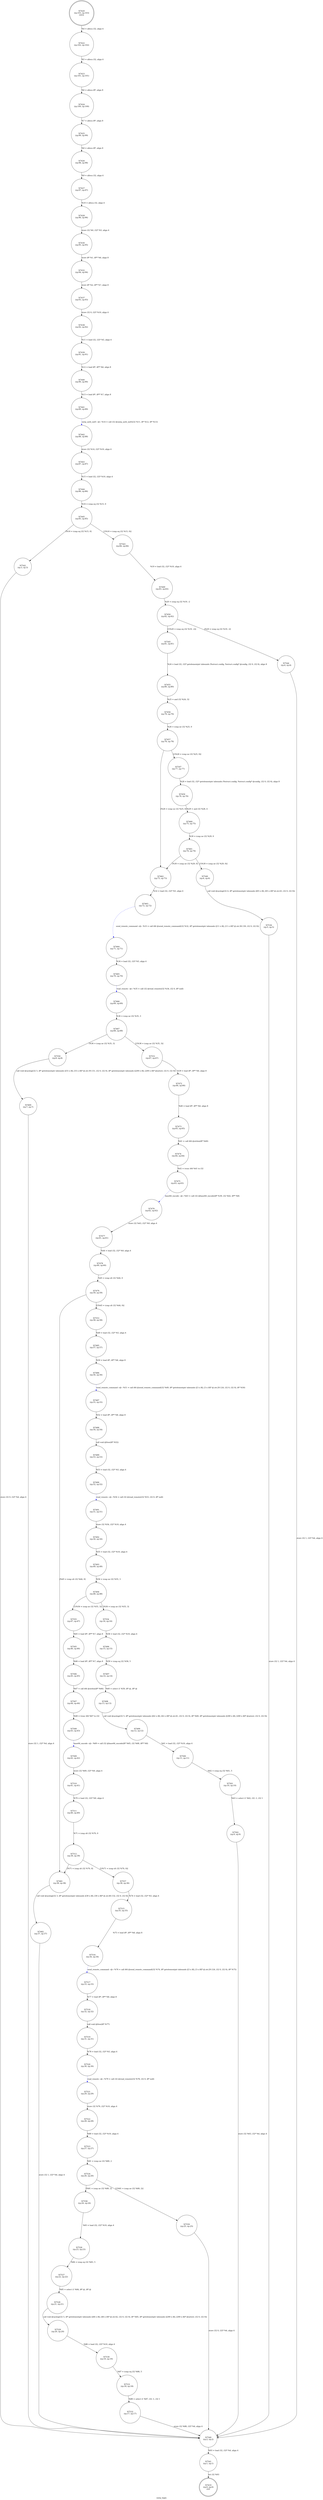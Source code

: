 digraph smtp_login {
label="smtp_login"
7419 [label="N7419\n(rp:0, ep:0)\nexit", shape="doublecircle"]
7420 [label="N7420\n(rp:103, ep:103)\nentry", shape="doublecircle"]
7420 -> 7422 [label="%4 = alloca i32, align 4"]
7422 [label="N7422\n(rp:102, ep:102)", shape="circle"]
7422 -> 7423 [label="%5 = alloca i32, align 4"]
7423 [label="N7423\n(rp:101, ep:101)", shape="circle"]
7423 -> 7424 [label="%6 = alloca i8*, align 8"]
7424 [label="N7424\n(rp:100, ep:100)", shape="circle"]
7424 -> 7425 [label="%7 = alloca i8*, align 8"]
7425 [label="N7425\n(rp:99, ep:99)", shape="circle"]
7425 -> 7426 [label="%8 = alloca i8*, align 8"]
7426 [label="N7426\n(rp:98, ep:98)", shape="circle"]
7426 -> 7427 [label="%9 = alloca i32, align 4"]
7427 [label="N7427\n(rp:97, ep:97)", shape="circle"]
7427 -> 7428 [label="%10 = alloca i32, align 4"]
7428 [label="N7428\n(rp:96, ep:96)", shape="circle"]
7428 -> 7430 [label="store i32 %0, i32* %5, align 4"]
7430 [label="N7430\n(rp:95, ep:95)", shape="circle"]
7430 -> 7432 [label="store i8* %1, i8** %6, align 8"]
7432 [label="N7432\n(rp:94, ep:94)", shape="circle"]
7432 -> 7437 [label="store i8* %2, i8** %7, align 8"]
7437 [label="N7437\n(rp:93, ep:93)", shape="circle"]
7437 -> 7438 [label="store i32 0, i32* %10, align 4"]
7438 [label="N7438\n(rp:92, ep:92)", shape="circle"]
7438 -> 7439 [label="%11 = load i32, i32* %5, align 4"]
7439 [label="N7439\n(rp:91, ep:91)", shape="circle"]
7439 -> 7440 [label="%12 = load i8*, i8** %6, align 8"]
7440 [label="N7440\n(rp:90, ep:90)", shape="circle"]
7440 -> 7441 [label="%13 = load i8*, i8** %7, align 8"]
7441 [label="N7441\n(rp:89, ep:89)", shape="circle"]
7441 -> 7442 [label="smtp_auth_md5 --@-- %14 = call i32 @smtp_auth_md5(i32 %11, i8* %12, i8* %13)", style="dashed", color="blue"]
7442 [label="N7442\n(rp:88, ep:88)", shape="circle"]
7442 -> 7443 [label="store i32 %14, i32* %10, align 4"]
7443 [label="N7443\n(rp:87, ep:87)", shape="circle"]
7443 -> 7444 [label="%15 = load i32, i32* %10, align 4"]
7444 [label="N7444\n(rp:86, ep:86)", shape="circle"]
7444 -> 7445 [label="%16 = icmp eq i32 %15, 0"]
7445 [label="N7445\n(rp:85, ep:85)", shape="circle"]
7445 -> 7542 [label="[%16 = icmp eq i32 %15, 0]"]
7445 -> 7543 [label="[!(%16 = icmp eq i32 %15, 0)]"]
7449 [label="N7449\n(rp:83, ep:83)", shape="circle"]
7449 -> 7450 [label="%20 = icmp eq i32 %19, -2"]
7450 [label="N7450\n(rp:82, ep:82)", shape="circle"]
7450 -> 7544 [label="[%20 = icmp eq i32 %19, -2]"]
7450 -> 7545 [label="[!(%20 = icmp eq i32 %19, -2)]"]
7455 [label="N7455\n(rp:80, ep:80)", shape="circle"]
7455 -> 7456 [label="%25 = and i32 %24, 32"]
7456 [label="N7456\n(rp:79, ep:79)", shape="circle"]
7456 -> 7457 [label="%26 = icmp ne i32 %25, 0"]
7457 [label="N7457\n(rp:78, ep:78)", shape="circle"]
7457 -> 7547 [label="[!(%26 = icmp ne i32 %25, 0)]"]
7457 -> 7462 [label="[%26 = icmp ne i32 %25, 0]"]
7459 [label="N7459\n(rp:76, ep:76)", shape="circle"]
7459 -> 7460 [label="%29 = and i32 %28, 4"]
7460 [label="N7460\n(rp:75, ep:75)", shape="circle"]
7460 -> 7461 [label="%30 = icmp ne i32 %29, 0"]
7461 [label="N7461\n(rp:74, ep:74)", shape="circle"]
7461 -> 7549 [label="[!(%30 = icmp ne i32 %29, 0)]"]
7461 -> 7462 [label="[%30 = icmp ne i32 %29, 0]"]
7462 [label="N7462\n(rp:73, ep:73)", shape="circle"]
7462 -> 7463 [label="%32 = load i32, i32* %5, align 4"]
7463 [label="N7463\n(rp:72, ep:72)", shape="circle"]
7463 -> 7464 [label="send_remote_command --@-- %33 = call i64 @send_remote_command(i32 %32, i8* getelementptr inbounds ([11 x i8], [11 x i8]* @.str.38.130, i32 0, i32 0))", style="dashed", color="blue"]
7464 [label="N7464\n(rp:71, ep:71)", shape="circle"]
7464 -> 7465 [label="%34 = load i32, i32* %5, align 4"]
7465 [label="N7465\n(rp:70, ep:70)", shape="circle"]
7465 -> 7466 [label="read_remote --@-- %35 = call i32 @read_remote(i32 %34, i32 0, i8* null)", style="dashed", color="blue"]
7466 [label="N7466\n(rp:69, ep:69)", shape="circle"]
7466 -> 7467 [label="%36 = icmp ne i32 %35, 3"]
7467 [label="N7467\n(rp:68, ep:68)", shape="circle"]
7467 -> 7550 [label="[%36 = icmp ne i32 %35, 3]"]
7467 -> 7551 [label="[!(%36 = icmp ne i32 %35, 3)]"]
7469 [label="N7469\n(rp:7, ep:7)", shape="circle"]
7469 -> 7540 [label="store i32 1, i32* %4, align 4"]
7472 [label="N7472\n(rp:66, ep:66)", shape="circle"]
7472 -> 7473 [label="%40 = load i8*, i8** %6, align 8"]
7473 [label="N7473\n(rp:65, ep:65)", shape="circle"]
7473 -> 7474 [label="%41 = call i64 @strlen(i8* %40)"]
7474 [label="N7474\n(rp:64, ep:64)", shape="circle"]
7474 -> 7475 [label="%42 = trunc i64 %41 to i32"]
7475 [label="N7475\n(rp:63, ep:63)", shape="circle"]
7475 -> 7476 [label="base64_encode --@-- %43 = call i32 @base64_encode(i8* %39, i32 %42, i8** %8)", style="dashed", color="blue"]
7476 [label="N7476\n(rp:62, ep:62)", shape="circle"]
7476 -> 7477 [label="store i32 %43, i32* %9, align 4"]
7477 [label="N7477\n(rp:61, ep:61)", shape="circle"]
7477 -> 7478 [label="%44 = load i32, i32* %9, align 4"]
7478 [label="N7478\n(rp:60, ep:60)", shape="circle"]
7478 -> 7479 [label="%45 = icmp slt i32 %44, 0"]
7479 [label="N7479\n(rp:59, ep:59)", shape="circle"]
7479 -> 7553 [label="[!(%45 = icmp slt i32 %44, 0)]"]
7479 -> 7481 [label="[%45 = icmp slt i32 %44, 0]"]
7481 [label="N7481\n(rp:38, ep:38)", shape="circle"]
7481 -> 7482 [label="call void @syslog(i32 3, i8* getelementptr inbounds ([30 x i8], [30 x i8]* @.str.40.132, i32 0, i32 0))"]
7482 [label="N7482\n(rp:37, ep:37)", shape="circle"]
7482 -> 7540 [label="store i32 1, i32* %4, align 4"]
7485 [label="N7485\n(rp:57, ep:57)", shape="circle"]
7485 -> 7486 [label="%50 = load i8*, i8** %8, align 8"]
7486 [label="N7486\n(rp:56, ep:56)", shape="circle"]
7486 -> 7487 [label="send_remote_command --@-- %51 = call i64 @send_remote_command(i32 %49, i8* getelementptr inbounds ([3 x i8], [3 x i8]* @.str.29.124, i32 0, i32 0), i8* %50)", style="dashed", color="blue"]
7487 [label="N7487\n(rp:55, ep:55)", shape="circle"]
7487 -> 7488 [label="%52 = load i8*, i8** %8, align 8"]
7488 [label="N7488\n(rp:54, ep:54)", shape="circle"]
7488 -> 7489 [label="call void @free(i8* %52)"]
7489 [label="N7489\n(rp:53, ep:53)", shape="circle"]
7489 -> 7490 [label="%53 = load i32, i32* %5, align 4"]
7490 [label="N7490\n(rp:52, ep:52)", shape="circle"]
7490 -> 7491 [label="read_remote --@-- %54 = call i32 @read_remote(i32 %53, i32 0, i8* null)", style="dashed", color="blue"]
7491 [label="N7491\n(rp:51, ep:51)", shape="circle"]
7491 -> 7492 [label="store i32 %54, i32* %10, align 4"]
7492 [label="N7492\n(rp:50, ep:50)", shape="circle"]
7492 -> 7493 [label="%55 = load i32, i32* %10, align 4"]
7493 [label="N7493\n(rp:49, ep:49)", shape="circle"]
7493 -> 7494 [label="%56 = icmp ne i32 %55, 3"]
7494 [label="N7494\n(rp:48, ep:48)", shape="circle"]
7494 -> 7554 [label="[%56 = icmp ne i32 %55, 3]"]
7494 -> 7555 [label="[!(%56 = icmp ne i32 %55, 3)]"]
7496 [label="N7496\n(rp:15, ep:15)", shape="circle"]
7496 -> 7497 [label="%59 = icmp eq i32 %58, 5"]
7497 [label="N7497\n(rp:14, ep:14)", shape="circle"]
7497 -> 7498 [label="%60 = select i1 %59, i8* @, i8* @"]
7498 [label="N7498\n(rp:13, ep:13)", shape="circle"]
7498 -> 7499 [label="call void @syslog(i32 5, i8* getelementptr inbounds ([42 x i8], [42 x i8]* @.str.41, i32 0, i32 0), i8* %60, i8* getelementptr inbounds ([200 x i8], [200 x i8]* @neterr, i32 0, i32 0))"]
7499 [label="N7499\n(rp:12, ep:12)", shape="circle"]
7499 -> 7500 [label="%61 = load i32, i32* %10, align 4"]
7500 [label="N7500\n(rp:11, ep:11)", shape="circle"]
7500 -> 7501 [label="%62 = icmp eq i32 %61, 5"]
7501 [label="N7501\n(rp:10, ep:10)", shape="circle"]
7501 -> 7502 [label="%63 = select i1 %62, i32 -1, i32 1"]
7502 [label="N7502\n(rp:9, ep:9)", shape="circle"]
7502 -> 7540 [label="store i32 %63, i32* %4, align 4"]
7505 [label="N7505\n(rp:46, ep:46)", shape="circle"]
7505 -> 7506 [label="%66 = load i8*, i8** %7, align 8"]
7506 [label="N7506\n(rp:45, ep:45)", shape="circle"]
7506 -> 7507 [label="%67 = call i64 @strlen(i8* %66)"]
7507 [label="N7507\n(rp:44, ep:44)", shape="circle"]
7507 -> 7508 [label="%68 = trunc i64 %67 to i32"]
7508 [label="N7508\n(rp:43, ep:43)", shape="circle"]
7508 -> 7509 [label="base64_encode --@-- %69 = call i32 @base64_encode(i8* %65, i32 %68, i8** %8)", style="dashed", color="blue"]
7509 [label="N7509\n(rp:42, ep:42)", shape="circle"]
7509 -> 7510 [label="store i32 %69, i32* %9, align 4"]
7510 [label="N7510\n(rp:41, ep:41)", shape="circle"]
7510 -> 7511 [label="%70 = load i32, i32* %9, align 4"]
7511 [label="N7511\n(rp:40, ep:40)", shape="circle"]
7511 -> 7512 [label="%71 = icmp slt i32 %70, 0"]
7512 [label="N7512\n(rp:39, ep:39)", shape="circle"]
7512 -> 7557 [label="[!(%71 = icmp slt i32 %70, 0)]"]
7512 -> 7481 [label="[%71 = icmp slt i32 %70, 0]"]
7515 [label="N7515\n(rp:35, ep:35)", shape="circle"]
7515 -> 7516 [label="%75 = load i8*, i8** %8, align 8"]
7516 [label="N7516\n(rp:34, ep:34)", shape="circle"]
7516 -> 7517 [label="send_remote_command --@-- %76 = call i64 @send_remote_command(i32 %74, i8* getelementptr inbounds ([3 x i8], [3 x i8]* @.str.29.124, i32 0, i32 0), i8* %75)", style="dashed", color="blue"]
7517 [label="N7517\n(rp:33, ep:33)", shape="circle"]
7517 -> 7518 [label="%77 = load i8*, i8** %8, align 8"]
7518 [label="N7518\n(rp:32, ep:32)", shape="circle"]
7518 -> 7519 [label="call void @free(i8* %77)"]
7519 [label="N7519\n(rp:31, ep:31)", shape="circle"]
7519 -> 7520 [label="%78 = load i32, i32* %5, align 4"]
7520 [label="N7520\n(rp:30, ep:30)", shape="circle"]
7520 -> 7521 [label="read_remote --@-- %79 = call i32 @read_remote(i32 %78, i32 0, i8* null)", style="dashed", color="blue"]
7521 [label="N7521\n(rp:29, ep:29)", shape="circle"]
7521 -> 7522 [label="store i32 %79, i32* %10, align 4"]
7522 [label="N7522\n(rp:28, ep:28)", shape="circle"]
7522 -> 7523 [label="%80 = load i32, i32* %10, align 4"]
7523 [label="N7523\n(rp:27, ep:27)", shape="circle"]
7523 -> 7524 [label="%81 = icmp ne i32 %80, 2"]
7524 [label="N7524\n(rp:26, ep:26)", shape="circle"]
7524 -> 7558 [label="[%81 = icmp ne i32 %80, 2]"]
7524 -> 7559 [label="[!(%81 = icmp ne i32 %80, 2)]"]
7526 [label="N7526\n(rp:23, ep:23)", shape="circle"]
7526 -> 7527 [label="%84 = icmp eq i32 %83, 5"]
7527 [label="N7527\n(rp:22, ep:22)", shape="circle"]
7527 -> 7528 [label="%85 = select i1 %84, i8* @, i8* @"]
7528 [label="N7528\n(rp:21, ep:21)", shape="circle"]
7528 -> 7529 [label="call void @syslog(i32 5, i8* getelementptr inbounds ([46 x i8], [46 x i8]* @.str.42, i32 0, i32 0), i8* %85, i8* getelementptr inbounds ([200 x i8], [200 x i8]* @neterr, i32 0, i32 0))"]
7529 [label="N7529\n(rp:20, ep:20)", shape="circle"]
7529 -> 7530 [label="%86 = load i32, i32* %10, align 4"]
7530 [label="N7530\n(rp:19, ep:19)", shape="circle"]
7530 -> 7531 [label="%87 = icmp eq i32 %86, 5"]
7531 [label="N7531\n(rp:18, ep:18)", shape="circle"]
7531 -> 7532 [label="%88 = select i1 %87, i32 -1, i32 1"]
7532 [label="N7532\n(rp:17, ep:17)", shape="circle"]
7532 -> 7540 [label="store i32 %88, i32* %4, align 4"]
7536 [label="N7536\n(rp:5, ep:5)", shape="circle"]
7536 -> 7540 [label="store i32 1, i32* %4, align 4"]
7540 [label="N7540\n(rp:2, ep:2)", shape="circle"]
7540 -> 7541 [label="%93 = load i32, i32* %4, align 4"]
7541 [label="N7541\n(rp:1, ep:1)", shape="circle"]
7541 -> 7419 [label="ret i32 %93"]
7542 [label="N7542\n(rp:3, ep:3)", shape="circle"]
7542 -> 7540 [label="store i32 0, i32* %4, align 4"]
7543 [label="N7543\n(rp:84, ep:84)", shape="circle"]
7543 -> 7449 [label="%19 = load i32, i32* %10, align 4"]
7544 [label="N7544\n(rp:4, ep:4)", shape="circle"]
7544 -> 7540 [label="store i32 1, i32* %4, align 4"]
7545 [label="N7545\n(rp:81, ep:81)", shape="circle"]
7545 -> 7455 [label="%24 = load i32, i32* getelementptr inbounds (%struct.config, %struct.config* @config, i32 0, i32 6), align 8"]
7547 [label="N7547\n(rp:77, ep:77)", shape="circle"]
7547 -> 7459 [label="%28 = load i32, i32* getelementptr inbounds (%struct.config, %struct.config* @config, i32 0, i32 6), align 8"]
7549 [label="N7549\n(rp:6, ep:6)", shape="circle"]
7549 -> 7536 [label="call void @syslog(i32 4, i8* getelementptr inbounds ([65 x i8], [65 x i8]* @.str.43, i32 0, i32 0))"]
7550 [label="N7550\n(rp:8, ep:8)", shape="circle"]
7550 -> 7469 [label="call void @syslog(i32 5, i8* getelementptr inbounds ([55 x i8], [55 x i8]* @.str.39.131, i32 0, i32 0), i8* getelementptr inbounds ([200 x i8], [200 x i8]* @neterr, i32 0, i32 0))"]
7551 [label="N7551\n(rp:67, ep:67)", shape="circle"]
7551 -> 7472 [label="%39 = load i8*, i8** %6, align 8"]
7553 [label="N7553\n(rp:58, ep:58)", shape="circle"]
7553 -> 7485 [label="%49 = load i32, i32* %5, align 4"]
7554 [label="N7554\n(rp:16, ep:16)", shape="circle"]
7554 -> 7496 [label="%58 = load i32, i32* %10, align 4"]
7555 [label="N7555\n(rp:47, ep:47)", shape="circle"]
7555 -> 7505 [label="%65 = load i8*, i8** %7, align 8"]
7557 [label="N7557\n(rp:36, ep:36)", shape="circle"]
7557 -> 7515 [label="%74 = load i32, i32* %5, align 4"]
7558 [label="N7558\n(rp:24, ep:24)", shape="circle"]
7558 -> 7526 [label="%83 = load i32, i32* %10, align 4"]
7559 [label="N7559\n(rp:25, ep:25)", shape="circle"]
7559 -> 7540 [label="store i32 0, i32* %4, align 4"]
}

